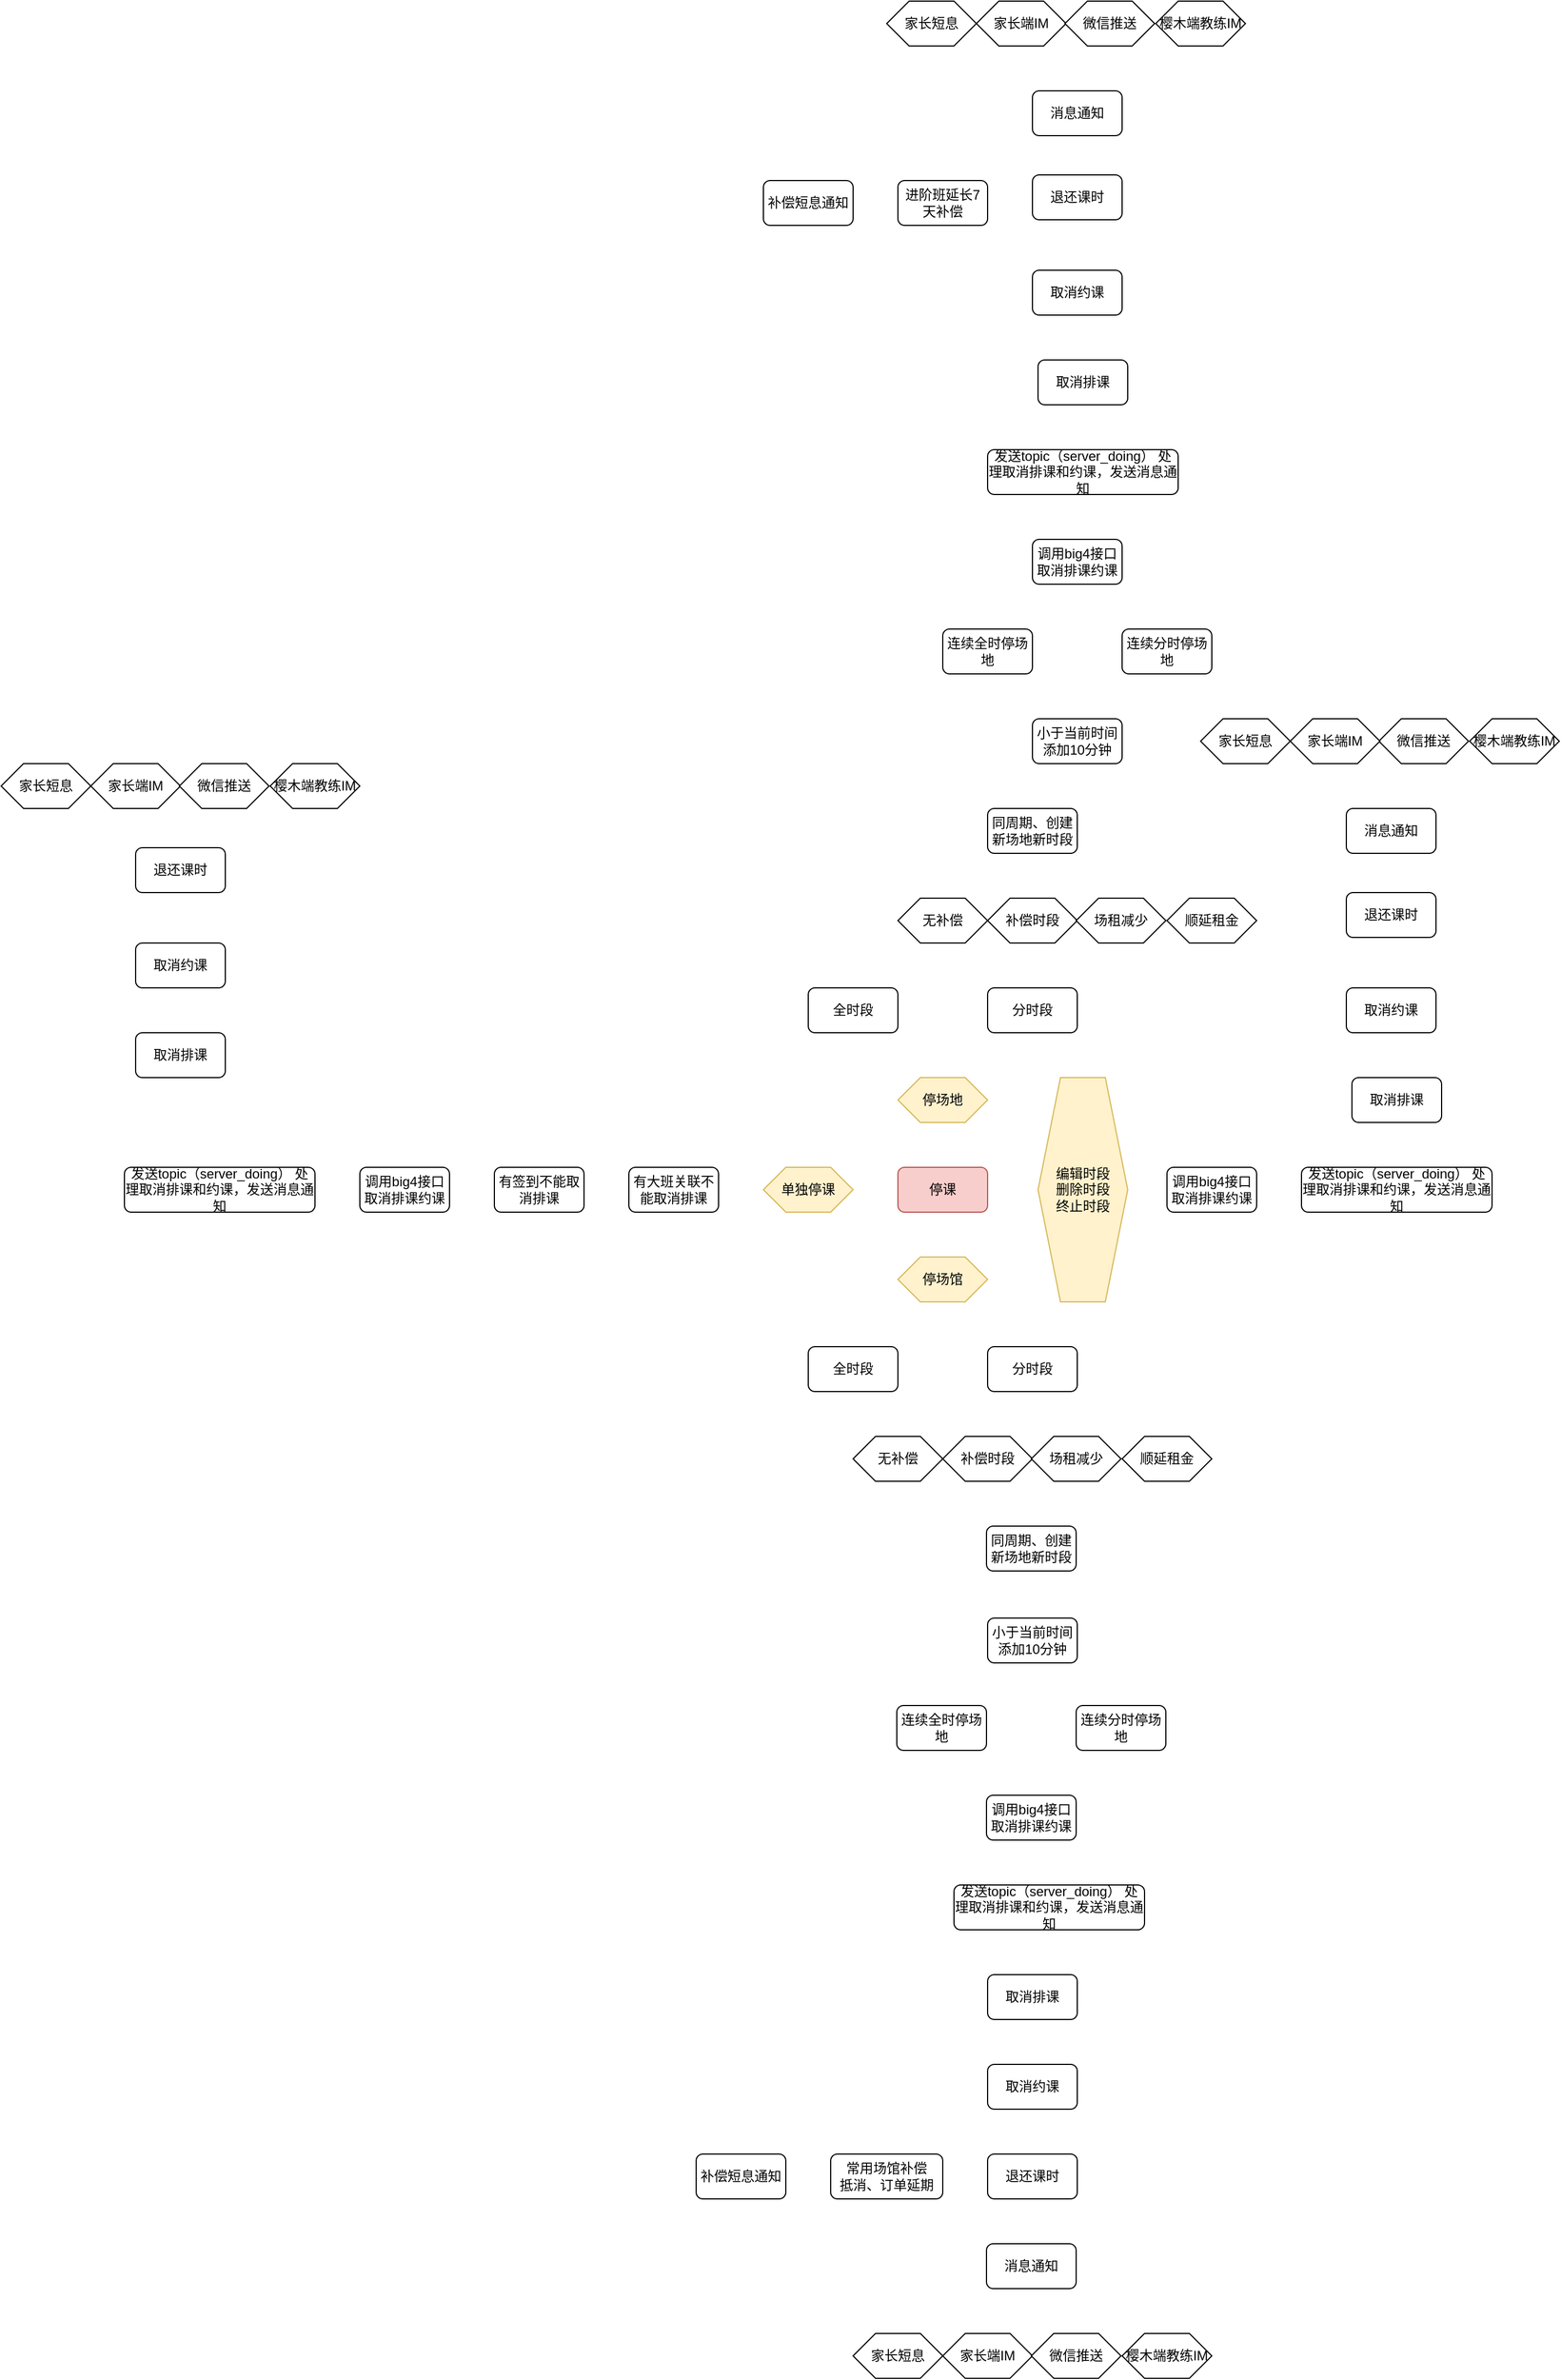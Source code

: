 <mxfile version="12.5.5" type="github">
  <diagram name="Page-1" id="8ce9d11a-91a2-4d17-14d8-a56ed91bf033">
    <mxGraphModel dx="2124" dy="1389" grid="1" gridSize="10" guides="1" tooltips="1" connect="1" arrows="1" fold="1" page="1" pageScale="1" pageWidth="1100" pageHeight="850" background="#ffffff" math="0" shadow="0">
      <root>
        <mxCell id="0"/>
        <mxCell id="1" parent="0"/>
        <mxCell id="zapqZ-bsOKRsLqHUTUIU-1" value="停课" style="rounded=1;whiteSpace=wrap;html=1;fillColor=#f8cecc;strokeColor=#b85450;" vertex="1" parent="1">
          <mxGeometry x="560" y="440" width="80" height="40" as="geometry"/>
        </mxCell>
        <mxCell id="zapqZ-bsOKRsLqHUTUIU-2" value="停场馆" style="shape=hexagon;perimeter=hexagonPerimeter2;whiteSpace=wrap;html=1;fillColor=#fff2cc;strokeColor=#d6b656;" vertex="1" parent="1">
          <mxGeometry x="560" y="520" width="80" height="40" as="geometry"/>
        </mxCell>
        <mxCell id="zapqZ-bsOKRsLqHUTUIU-3" value="停场地" style="shape=hexagon;perimeter=hexagonPerimeter2;whiteSpace=wrap;html=1;fillColor=#fff2cc;strokeColor=#d6b656;" vertex="1" parent="1">
          <mxGeometry x="560" y="360" width="80" height="40" as="geometry"/>
        </mxCell>
        <mxCell id="zapqZ-bsOKRsLqHUTUIU-4" value="单独停课" style="shape=hexagon;perimeter=hexagonPerimeter2;whiteSpace=wrap;html=1;fillColor=#fff2cc;strokeColor=#d6b656;" vertex="1" parent="1">
          <mxGeometry x="440" y="440" width="80" height="40" as="geometry"/>
        </mxCell>
        <mxCell id="zapqZ-bsOKRsLqHUTUIU-5" value="有大班关联不能取消排课" style="rounded=1;whiteSpace=wrap;html=1;" vertex="1" parent="1">
          <mxGeometry x="320" y="440" width="80" height="40" as="geometry"/>
        </mxCell>
        <mxCell id="zapqZ-bsOKRsLqHUTUIU-6" value="有签到不能取消排课" style="rounded=1;whiteSpace=wrap;html=1;" vertex="1" parent="1">
          <mxGeometry x="200" y="440" width="80" height="40" as="geometry"/>
        </mxCell>
        <mxCell id="zapqZ-bsOKRsLqHUTUIU-9" value="调用big4接口取消排课约课" style="rounded=1;whiteSpace=wrap;html=1;" vertex="1" parent="1">
          <mxGeometry x="80" y="440" width="80" height="40" as="geometry"/>
        </mxCell>
        <mxCell id="zapqZ-bsOKRsLqHUTUIU-11" value="发送topic（server_doing） 处理取消排课和约课，发送消息通知" style="rounded=1;whiteSpace=wrap;html=1;" vertex="1" parent="1">
          <mxGeometry x="-130" y="440" width="170" height="40" as="geometry"/>
        </mxCell>
        <mxCell id="zapqZ-bsOKRsLqHUTUIU-12" value="全时段" style="rounded=1;whiteSpace=wrap;html=1;" vertex="1" parent="1">
          <mxGeometry x="480" y="280" width="80" height="40" as="geometry"/>
        </mxCell>
        <mxCell id="zapqZ-bsOKRsLqHUTUIU-13" value="分时段" style="rounded=1;whiteSpace=wrap;html=1;" vertex="1" parent="1">
          <mxGeometry x="640" y="280" width="80" height="40" as="geometry"/>
        </mxCell>
        <mxCell id="zapqZ-bsOKRsLqHUTUIU-15" value="无补偿" style="shape=hexagon;perimeter=hexagonPerimeter2;whiteSpace=wrap;html=1;" vertex="1" parent="1">
          <mxGeometry x="560" y="200" width="80" height="40" as="geometry"/>
        </mxCell>
        <mxCell id="zapqZ-bsOKRsLqHUTUIU-16" value="补偿时段" style="shape=hexagon;perimeter=hexagonPerimeter2;whiteSpace=wrap;html=1;" vertex="1" parent="1">
          <mxGeometry x="640" y="200" width="80" height="40" as="geometry"/>
        </mxCell>
        <mxCell id="zapqZ-bsOKRsLqHUTUIU-17" value="场租减少" style="shape=hexagon;perimeter=hexagonPerimeter2;whiteSpace=wrap;html=1;" vertex="1" parent="1">
          <mxGeometry x="719" y="200" width="80" height="40" as="geometry"/>
        </mxCell>
        <mxCell id="zapqZ-bsOKRsLqHUTUIU-18" value="顺延租金" style="shape=hexagon;perimeter=hexagonPerimeter2;whiteSpace=wrap;html=1;" vertex="1" parent="1">
          <mxGeometry x="800" y="200" width="80" height="40" as="geometry"/>
        </mxCell>
        <mxCell id="zapqZ-bsOKRsLqHUTUIU-19" value="&lt;div&gt;同周期、创建新场地新时段&lt;/div&gt;" style="rounded=1;whiteSpace=wrap;html=1;" vertex="1" parent="1">
          <mxGeometry x="640" y="120" width="80" height="40" as="geometry"/>
        </mxCell>
        <mxCell id="zapqZ-bsOKRsLqHUTUIU-23" value="小于当前时间添加10分钟" style="rounded=1;whiteSpace=wrap;html=1;" vertex="1" parent="1">
          <mxGeometry x="680" y="40" width="80" height="40" as="geometry"/>
        </mxCell>
        <mxCell id="zapqZ-bsOKRsLqHUTUIU-24" value="连续全时停场地" style="rounded=1;whiteSpace=wrap;html=1;" vertex="1" parent="1">
          <mxGeometry x="600" y="-40" width="80" height="40" as="geometry"/>
        </mxCell>
        <mxCell id="zapqZ-bsOKRsLqHUTUIU-25" value="连续分时停场地" style="rounded=1;whiteSpace=wrap;html=1;" vertex="1" parent="1">
          <mxGeometry x="760" y="-40" width="80" height="40" as="geometry"/>
        </mxCell>
        <mxCell id="zapqZ-bsOKRsLqHUTUIU-26" value="调用big4接口取消排课约课" style="rounded=1;whiteSpace=wrap;html=1;" vertex="1" parent="1">
          <mxGeometry x="680" y="-120" width="80" height="40" as="geometry"/>
        </mxCell>
        <mxCell id="zapqZ-bsOKRsLqHUTUIU-27" value="发送topic（server_doing） 处理取消排课和约课，发送消息通知" style="rounded=1;whiteSpace=wrap;html=1;" vertex="1" parent="1">
          <mxGeometry x="640" y="-200" width="170" height="40" as="geometry"/>
        </mxCell>
        <mxCell id="zapqZ-bsOKRsLqHUTUIU-28" value="进阶班延长7天补偿" style="rounded=1;whiteSpace=wrap;html=1;" vertex="1" parent="1">
          <mxGeometry x="560" y="-440" width="80" height="40" as="geometry"/>
        </mxCell>
        <mxCell id="zapqZ-bsOKRsLqHUTUIU-29" value="取消排课" style="rounded=1;whiteSpace=wrap;html=1;" vertex="1" parent="1">
          <mxGeometry x="685" y="-280" width="80" height="40" as="geometry"/>
        </mxCell>
        <mxCell id="zapqZ-bsOKRsLqHUTUIU-30" value="取消约课" style="rounded=1;whiteSpace=wrap;html=1;" vertex="1" parent="1">
          <mxGeometry x="680" y="-360" width="80" height="40" as="geometry"/>
        </mxCell>
        <mxCell id="zapqZ-bsOKRsLqHUTUIU-31" value="退还课时" style="rounded=1;whiteSpace=wrap;html=1;" vertex="1" parent="1">
          <mxGeometry x="680" y="-445" width="80" height="40" as="geometry"/>
        </mxCell>
        <mxCell id="zapqZ-bsOKRsLqHUTUIU-33" value="补偿短息通知" style="rounded=1;whiteSpace=wrap;html=1;" vertex="1" parent="1">
          <mxGeometry x="440" y="-440" width="80" height="40" as="geometry"/>
        </mxCell>
        <mxCell id="zapqZ-bsOKRsLqHUTUIU-41" value="消息通知" style="rounded=1;whiteSpace=wrap;html=1;" vertex="1" parent="1">
          <mxGeometry x="680" y="-520" width="80" height="40" as="geometry"/>
        </mxCell>
        <mxCell id="zapqZ-bsOKRsLqHUTUIU-43" value="家长短息" style="shape=hexagon;perimeter=hexagonPerimeter2;whiteSpace=wrap;html=1;" vertex="1" parent="1">
          <mxGeometry x="550" y="-600" width="80" height="40" as="geometry"/>
        </mxCell>
        <mxCell id="zapqZ-bsOKRsLqHUTUIU-44" value="家长端IM" style="shape=hexagon;perimeter=hexagonPerimeter2;whiteSpace=wrap;html=1;" vertex="1" parent="1">
          <mxGeometry x="630" y="-600" width="80" height="40" as="geometry"/>
        </mxCell>
        <mxCell id="zapqZ-bsOKRsLqHUTUIU-45" value="微信推送" style="shape=hexagon;perimeter=hexagonPerimeter2;whiteSpace=wrap;html=1;" vertex="1" parent="1">
          <mxGeometry x="709" y="-600" width="80" height="40" as="geometry"/>
        </mxCell>
        <mxCell id="zapqZ-bsOKRsLqHUTUIU-46" value="樱木端教练IM" style="shape=hexagon;perimeter=hexagonPerimeter2;whiteSpace=wrap;html=1;" vertex="1" parent="1">
          <mxGeometry x="790" y="-600" width="80" height="40" as="geometry"/>
        </mxCell>
        <mxCell id="zapqZ-bsOKRsLqHUTUIU-48" value="取消排课" style="rounded=1;whiteSpace=wrap;html=1;" vertex="1" parent="1">
          <mxGeometry x="-120" y="320" width="80" height="40" as="geometry"/>
        </mxCell>
        <mxCell id="zapqZ-bsOKRsLqHUTUIU-49" value="取消约课" style="rounded=1;whiteSpace=wrap;html=1;" vertex="1" parent="1">
          <mxGeometry x="-120" y="240" width="80" height="40" as="geometry"/>
        </mxCell>
        <mxCell id="zapqZ-bsOKRsLqHUTUIU-50" value="退还课时" style="rounded=1;whiteSpace=wrap;html=1;" vertex="1" parent="1">
          <mxGeometry x="-120" y="155" width="80" height="40" as="geometry"/>
        </mxCell>
        <mxCell id="zapqZ-bsOKRsLqHUTUIU-56" value="家长短息" style="shape=hexagon;perimeter=hexagonPerimeter2;whiteSpace=wrap;html=1;" vertex="1" parent="1">
          <mxGeometry x="-240" y="80" width="80" height="40" as="geometry"/>
        </mxCell>
        <mxCell id="zapqZ-bsOKRsLqHUTUIU-57" value="家长端IM" style="shape=hexagon;perimeter=hexagonPerimeter2;whiteSpace=wrap;html=1;" vertex="1" parent="1">
          <mxGeometry x="-160" y="80" width="80" height="40" as="geometry"/>
        </mxCell>
        <mxCell id="zapqZ-bsOKRsLqHUTUIU-58" value="微信推送" style="shape=hexagon;perimeter=hexagonPerimeter2;whiteSpace=wrap;html=1;" vertex="1" parent="1">
          <mxGeometry x="-81" y="80" width="80" height="40" as="geometry"/>
        </mxCell>
        <mxCell id="zapqZ-bsOKRsLqHUTUIU-59" value="樱木端教练IM" style="shape=hexagon;perimeter=hexagonPerimeter2;whiteSpace=wrap;html=1;" vertex="1" parent="1">
          <mxGeometry y="80" width="80" height="40" as="geometry"/>
        </mxCell>
        <mxCell id="zapqZ-bsOKRsLqHUTUIU-60" value="全时段" style="rounded=1;whiteSpace=wrap;html=1;" vertex="1" parent="1">
          <mxGeometry x="480" y="600" width="80" height="40" as="geometry"/>
        </mxCell>
        <mxCell id="zapqZ-bsOKRsLqHUTUIU-61" value="分时段" style="rounded=1;whiteSpace=wrap;html=1;" vertex="1" parent="1">
          <mxGeometry x="640" y="600" width="80" height="40" as="geometry"/>
        </mxCell>
        <mxCell id="zapqZ-bsOKRsLqHUTUIU-62" value="无补偿" style="shape=hexagon;perimeter=hexagonPerimeter2;whiteSpace=wrap;html=1;" vertex="1" parent="1">
          <mxGeometry x="520" y="680" width="80" height="40" as="geometry"/>
        </mxCell>
        <mxCell id="zapqZ-bsOKRsLqHUTUIU-63" value="补偿时段" style="shape=hexagon;perimeter=hexagonPerimeter2;whiteSpace=wrap;html=1;" vertex="1" parent="1">
          <mxGeometry x="600" y="680" width="80" height="40" as="geometry"/>
        </mxCell>
        <mxCell id="zapqZ-bsOKRsLqHUTUIU-64" value="场租减少" style="shape=hexagon;perimeter=hexagonPerimeter2;whiteSpace=wrap;html=1;" vertex="1" parent="1">
          <mxGeometry x="679" y="680" width="80" height="40" as="geometry"/>
        </mxCell>
        <mxCell id="zapqZ-bsOKRsLqHUTUIU-65" value="顺延租金" style="shape=hexagon;perimeter=hexagonPerimeter2;whiteSpace=wrap;html=1;" vertex="1" parent="1">
          <mxGeometry x="760" y="680" width="80" height="40" as="geometry"/>
        </mxCell>
        <mxCell id="zapqZ-bsOKRsLqHUTUIU-66" value="&lt;div&gt;同周期、创建新场地新时段&lt;/div&gt;" style="rounded=1;whiteSpace=wrap;html=1;" vertex="1" parent="1">
          <mxGeometry x="639" y="760" width="80" height="40" as="geometry"/>
        </mxCell>
        <mxCell id="zapqZ-bsOKRsLqHUTUIU-67" value="小于当前时间添加10分钟" style="rounded=1;whiteSpace=wrap;html=1;" vertex="1" parent="1">
          <mxGeometry x="640" y="842" width="80" height="40" as="geometry"/>
        </mxCell>
        <mxCell id="zapqZ-bsOKRsLqHUTUIU-68" value="连续全时停场地" style="rounded=1;whiteSpace=wrap;html=1;" vertex="1" parent="1">
          <mxGeometry x="559" y="920" width="80" height="40" as="geometry"/>
        </mxCell>
        <mxCell id="zapqZ-bsOKRsLqHUTUIU-69" value="连续分时停场地" style="rounded=1;whiteSpace=wrap;html=1;" vertex="1" parent="1">
          <mxGeometry x="719" y="920" width="80" height="40" as="geometry"/>
        </mxCell>
        <mxCell id="zapqZ-bsOKRsLqHUTUIU-70" value="调用big4接口取消排课约课" style="rounded=1;whiteSpace=wrap;html=1;" vertex="1" parent="1">
          <mxGeometry x="639" y="1000" width="80" height="40" as="geometry"/>
        </mxCell>
        <mxCell id="zapqZ-bsOKRsLqHUTUIU-71" value="发送topic（server_doing） 处理取消排课和约课，发送消息通知" style="rounded=1;whiteSpace=wrap;html=1;" vertex="1" parent="1">
          <mxGeometry x="610" y="1080" width="170" height="40" as="geometry"/>
        </mxCell>
        <mxCell id="zapqZ-bsOKRsLqHUTUIU-72" value="取消排课" style="rounded=1;whiteSpace=wrap;html=1;" vertex="1" parent="1">
          <mxGeometry x="640" y="1160" width="80" height="40" as="geometry"/>
        </mxCell>
        <mxCell id="zapqZ-bsOKRsLqHUTUIU-73" value="取消约课" style="rounded=1;whiteSpace=wrap;html=1;" vertex="1" parent="1">
          <mxGeometry x="640" y="1240" width="80" height="40" as="geometry"/>
        </mxCell>
        <mxCell id="zapqZ-bsOKRsLqHUTUIU-74" value="退还课时" style="rounded=1;whiteSpace=wrap;html=1;" vertex="1" parent="1">
          <mxGeometry x="640" y="1320" width="80" height="40" as="geometry"/>
        </mxCell>
        <mxCell id="zapqZ-bsOKRsLqHUTUIU-75" value="消息通知" style="rounded=1;whiteSpace=wrap;html=1;" vertex="1" parent="1">
          <mxGeometry x="639" y="1400" width="80" height="40" as="geometry"/>
        </mxCell>
        <mxCell id="zapqZ-bsOKRsLqHUTUIU-76" value="家长短息" style="shape=hexagon;perimeter=hexagonPerimeter2;whiteSpace=wrap;html=1;" vertex="1" parent="1">
          <mxGeometry x="520" y="1480" width="80" height="40" as="geometry"/>
        </mxCell>
        <mxCell id="zapqZ-bsOKRsLqHUTUIU-77" value="家长端IM" style="shape=hexagon;perimeter=hexagonPerimeter2;whiteSpace=wrap;html=1;" vertex="1" parent="1">
          <mxGeometry x="600" y="1480" width="80" height="40" as="geometry"/>
        </mxCell>
        <mxCell id="zapqZ-bsOKRsLqHUTUIU-78" value="微信推送" style="shape=hexagon;perimeter=hexagonPerimeter2;whiteSpace=wrap;html=1;" vertex="1" parent="1">
          <mxGeometry x="679" y="1480" width="80" height="40" as="geometry"/>
        </mxCell>
        <mxCell id="zapqZ-bsOKRsLqHUTUIU-79" value="樱木端教练IM" style="shape=hexagon;perimeter=hexagonPerimeter2;whiteSpace=wrap;html=1;" vertex="1" parent="1">
          <mxGeometry x="760" y="1480" width="80" height="40" as="geometry"/>
        </mxCell>
        <mxCell id="zapqZ-bsOKRsLqHUTUIU-80" value="&lt;div&gt;常用场馆补偿&lt;/div&gt;&lt;div&gt;抵消、订单延期&lt;br&gt;&lt;/div&gt;" style="rounded=1;whiteSpace=wrap;html=1;" vertex="1" parent="1">
          <mxGeometry x="500" y="1320" width="100" height="40" as="geometry"/>
        </mxCell>
        <mxCell id="zapqZ-bsOKRsLqHUTUIU-81" value="补偿短息通知" style="rounded=1;whiteSpace=wrap;html=1;" vertex="1" parent="1">
          <mxGeometry x="380" y="1320" width="80" height="40" as="geometry"/>
        </mxCell>
        <mxCell id="zapqZ-bsOKRsLqHUTUIU-82" value="&lt;div&gt;编辑时段&lt;/div&gt;&lt;div&gt;删除时段&lt;/div&gt;&lt;div&gt;终止时段&lt;br&gt;&lt;/div&gt;" style="shape=hexagon;perimeter=hexagonPerimeter2;whiteSpace=wrap;html=1;fillColor=#fff2cc;strokeColor=#d6b656;" vertex="1" parent="1">
          <mxGeometry x="685" y="360" width="80" height="200" as="geometry"/>
        </mxCell>
        <mxCell id="zapqZ-bsOKRsLqHUTUIU-85" value="调用big4接口取消排课约课" style="rounded=1;whiteSpace=wrap;html=1;" vertex="1" parent="1">
          <mxGeometry x="800" y="440" width="80" height="40" as="geometry"/>
        </mxCell>
        <mxCell id="zapqZ-bsOKRsLqHUTUIU-86" value="发送topic（server_doing） 处理取消排课和约课，发送消息通知" style="rounded=1;whiteSpace=wrap;html=1;" vertex="1" parent="1">
          <mxGeometry x="920" y="440" width="170" height="40" as="geometry"/>
        </mxCell>
        <mxCell id="zapqZ-bsOKRsLqHUTUIU-87" value="取消排课" style="rounded=1;whiteSpace=wrap;html=1;" vertex="1" parent="1">
          <mxGeometry x="965" y="360" width="80" height="40" as="geometry"/>
        </mxCell>
        <mxCell id="zapqZ-bsOKRsLqHUTUIU-88" value="取消约课" style="rounded=1;whiteSpace=wrap;html=1;" vertex="1" parent="1">
          <mxGeometry x="960" y="280" width="80" height="40" as="geometry"/>
        </mxCell>
        <mxCell id="zapqZ-bsOKRsLqHUTUIU-89" value="退还课时" style="rounded=1;whiteSpace=wrap;html=1;" vertex="1" parent="1">
          <mxGeometry x="960" y="195" width="80" height="40" as="geometry"/>
        </mxCell>
        <mxCell id="zapqZ-bsOKRsLqHUTUIU-90" value="消息通知" style="rounded=1;whiteSpace=wrap;html=1;" vertex="1" parent="1">
          <mxGeometry x="960" y="120" width="80" height="40" as="geometry"/>
        </mxCell>
        <mxCell id="zapqZ-bsOKRsLqHUTUIU-91" value="樱木端教练IM" style="shape=hexagon;perimeter=hexagonPerimeter2;whiteSpace=wrap;html=1;" vertex="1" parent="1">
          <mxGeometry x="1070" y="40" width="80" height="40" as="geometry"/>
        </mxCell>
        <mxCell id="zapqZ-bsOKRsLqHUTUIU-92" value="微信推送" style="shape=hexagon;perimeter=hexagonPerimeter2;whiteSpace=wrap;html=1;" vertex="1" parent="1">
          <mxGeometry x="989" y="40" width="80" height="40" as="geometry"/>
        </mxCell>
        <mxCell id="zapqZ-bsOKRsLqHUTUIU-93" value="家长端IM" style="shape=hexagon;perimeter=hexagonPerimeter2;whiteSpace=wrap;html=1;" vertex="1" parent="1">
          <mxGeometry x="910" y="40" width="80" height="40" as="geometry"/>
        </mxCell>
        <mxCell id="zapqZ-bsOKRsLqHUTUIU-94" value="家长短息" style="shape=hexagon;perimeter=hexagonPerimeter2;whiteSpace=wrap;html=1;" vertex="1" parent="1">
          <mxGeometry x="830" y="40" width="80" height="40" as="geometry"/>
        </mxCell>
      </root>
    </mxGraphModel>
  </diagram>
</mxfile>
